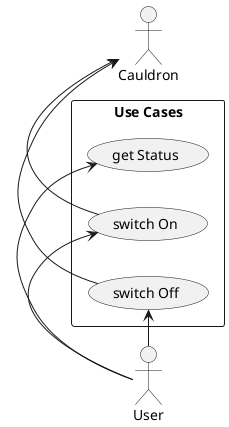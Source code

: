@startuml

left to right direction

actor User
actor Cauldron

rectangle "Use Cases"{
(get Status)
(switch On)
(switch Off)
}

User -> (get Status)
User -> (switch On)
User -> (switch Off)

(switch On) -> Cauldron
(switch Off) -> Cauldron

@enduml
